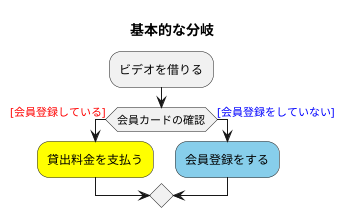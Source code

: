 @startuml 分岐
title 基本的な分岐

:ビデオを借りる;

if (会員カードの確認)  then  (<color:red>[会員登録している])
#Yellow:貸出料金を支払う;
else (<color:blue>[会員登録をしていない])
#skyblue:会員登録をする;

@enduml